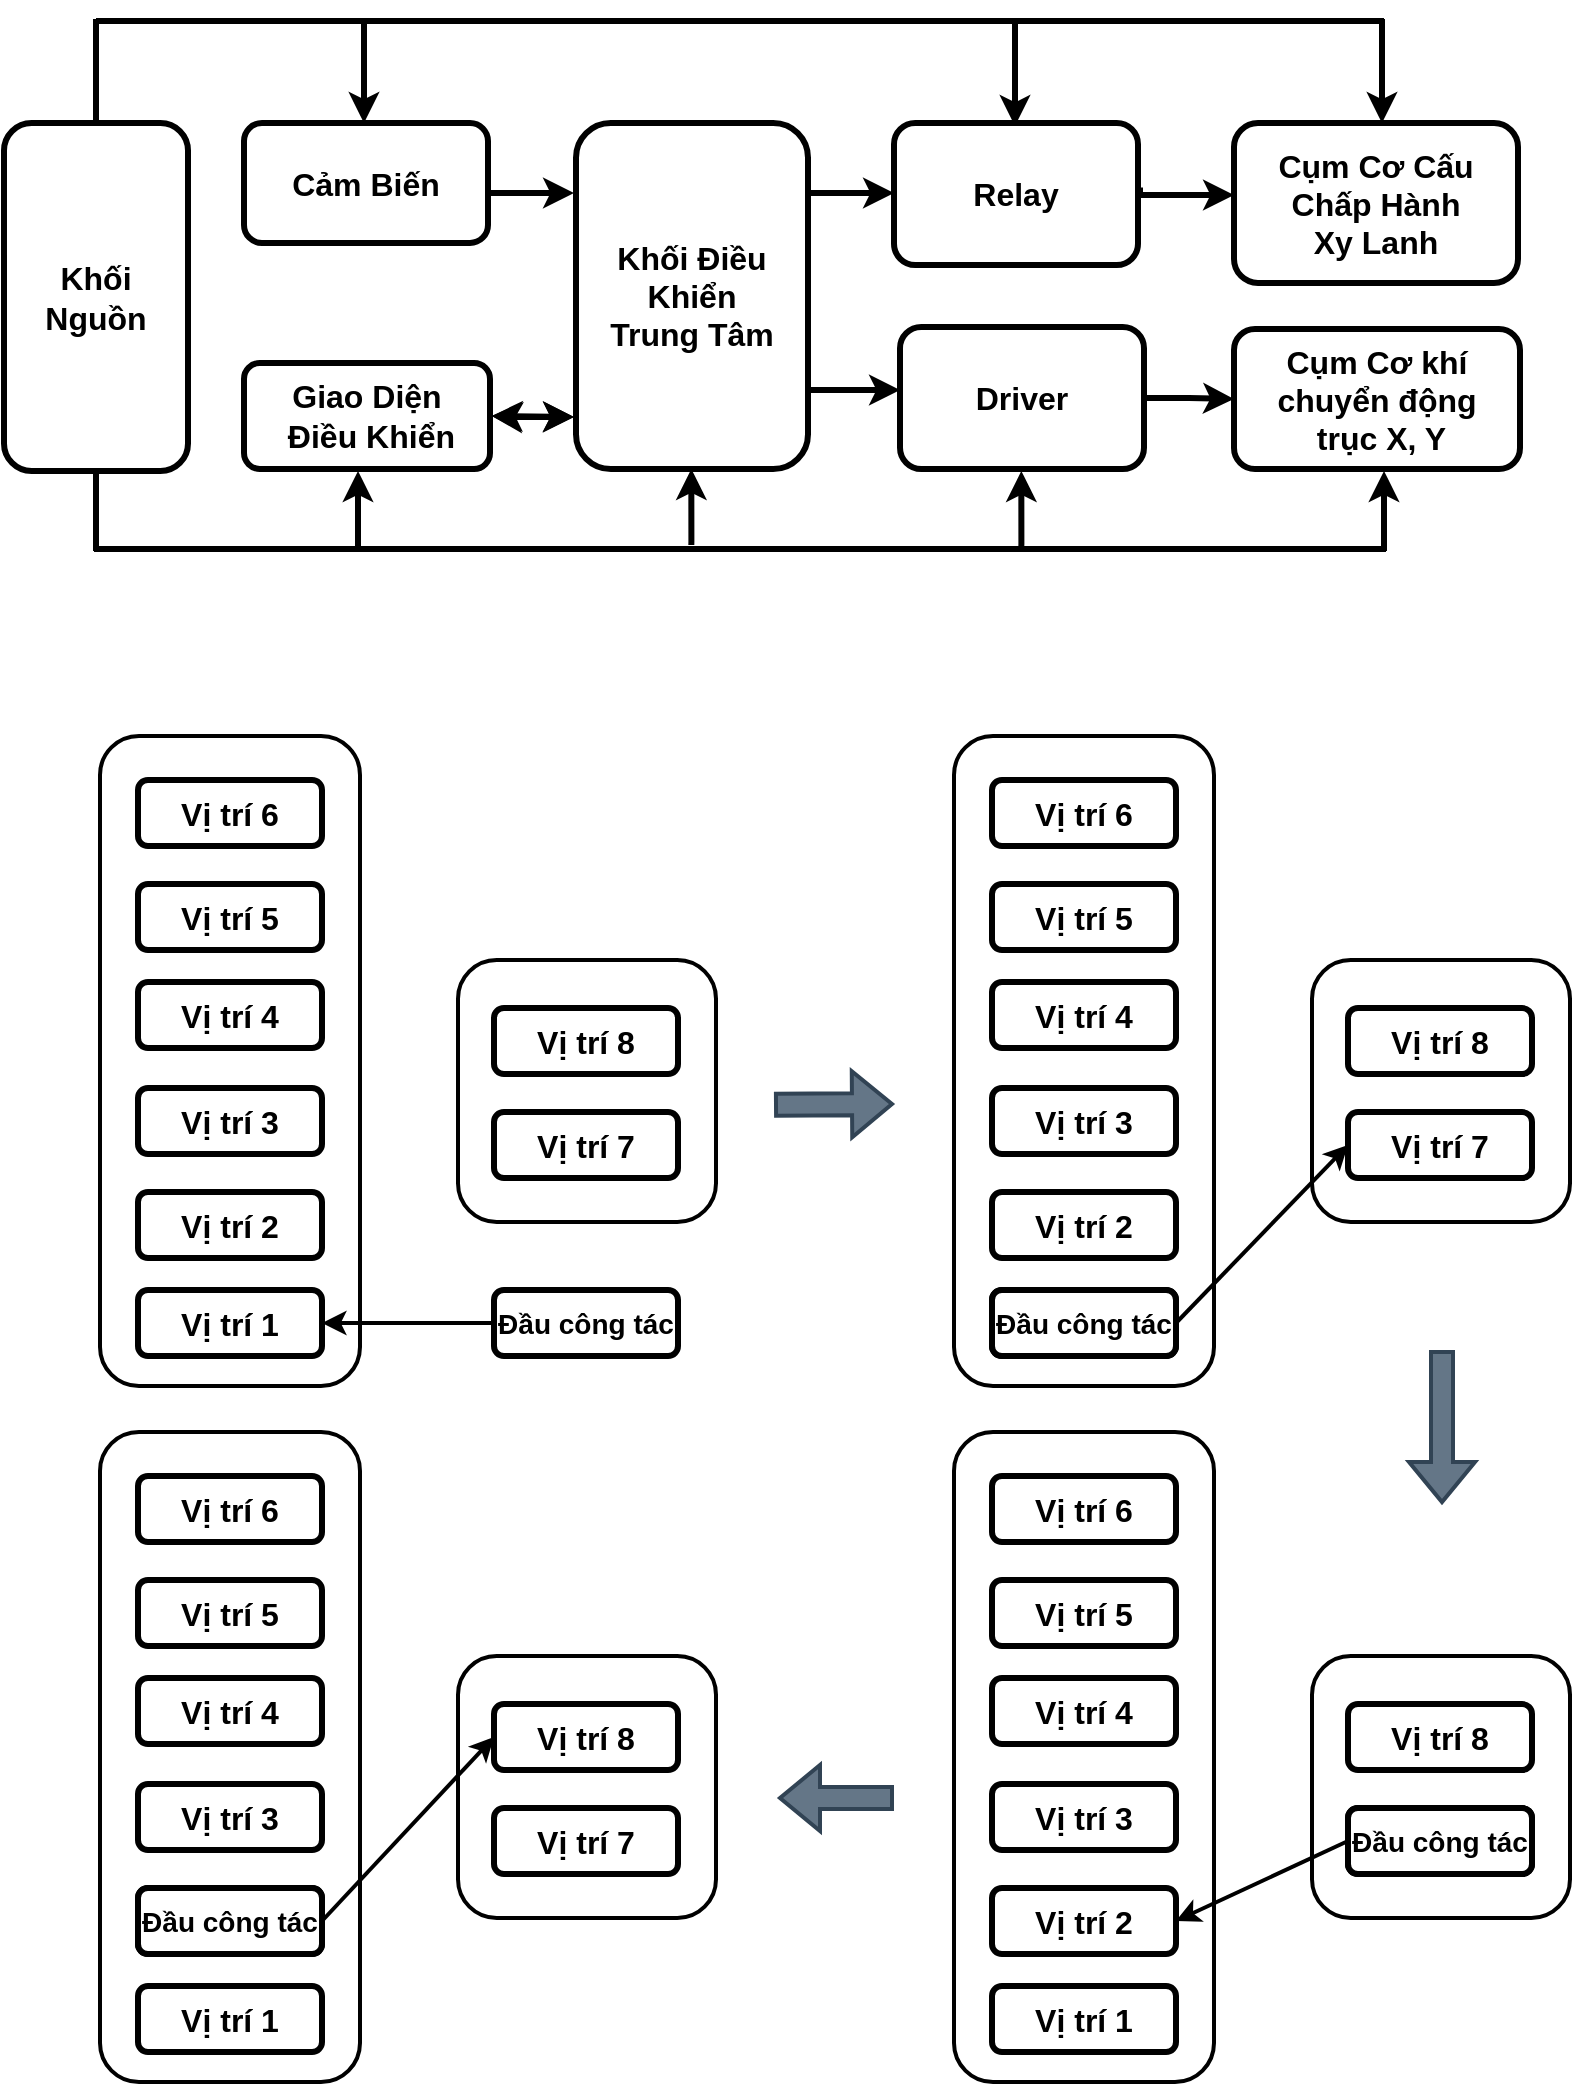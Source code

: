 <mxfile version="20.6.0" type="github">
  <diagram id="LvUn8uLP2CiyufaU91iW" name="Trang-1">
    <mxGraphModel dx="1483" dy="770" grid="0" gridSize="10" guides="1" tooltips="1" connect="1" arrows="1" fold="1" page="1" pageScale="1" pageWidth="827" pageHeight="1169" math="0" shadow="0">
      <root>
        <mxCell id="0" />
        <mxCell id="1" parent="0" />
        <mxCell id="H9bUkgqzeekhFy34bzcW-17" value="" style="rounded=1;whiteSpace=wrap;html=1;strokeWidth=2;" vertex="1" parent="1">
          <mxGeometry x="259" y="500" width="129" height="131" as="geometry" />
        </mxCell>
        <mxCell id="H9bUkgqzeekhFy34bzcW-16" value="" style="rounded=1;whiteSpace=wrap;html=1;strokeWidth=2;" vertex="1" parent="1">
          <mxGeometry x="80" y="388" width="130" height="325" as="geometry" />
        </mxCell>
        <mxCell id="irWE5oR5HXqvwbKhNHfX-1" value="&lt;span style=&quot;font-size: 16px;&quot;&gt;&lt;font style=&quot;font-size: 16px;&quot;&gt;Cảm Biến&lt;/font&gt;&lt;/span&gt;" style="rounded=1;whiteSpace=wrap;html=1;strokeWidth=3;fontStyle=1;fontSize=16;verticalAlign=middle;align=center;fontColor=default;fontFamily=Helvetica;" parent="1" vertex="1">
          <mxGeometry x="152" y="81.5" width="122" height="60" as="geometry" />
        </mxCell>
        <mxCell id="irWE5oR5HXqvwbKhNHfX-2" value="&lt;span style=&quot;font-size: 16px;&quot;&gt;&lt;font style=&quot;font-size: 16px;&quot;&gt;Khối Nguồn&lt;/font&gt;&lt;/span&gt;" style="rounded=1;whiteSpace=wrap;html=1;strokeWidth=3;fontStyle=1;fontSize=16;verticalAlign=middle;align=center;fontColor=default;fontFamily=Helvetica;" parent="1" vertex="1">
          <mxGeometry x="32" y="81.5" width="92" height="174" as="geometry" />
        </mxCell>
        <mxCell id="irWE5oR5HXqvwbKhNHfX-20" value="" style="edgeStyle=orthogonalEdgeStyle;rounded=0;orthogonalLoop=1;jettySize=auto;html=1;fontSize=16;strokeWidth=3;fontStyle=1;verticalAlign=middle;align=center;fontColor=default;fontFamily=Helvetica;" parent="1" edge="1">
          <mxGeometry relative="1" as="geometry">
            <mxPoint x="434" y="116.5" as="sourcePoint" />
            <mxPoint x="477" y="116.5" as="targetPoint" />
            <Array as="points">
              <mxPoint x="443" y="116.5" />
              <mxPoint x="443" y="116.5" />
            </Array>
          </mxGeometry>
        </mxCell>
        <mxCell id="irWE5oR5HXqvwbKhNHfX-3" value="&lt;span style=&quot;font-size: 16px;&quot;&gt;&lt;span style=&quot;font-size: 16px;&quot;&gt;Khối Điều Khiển &lt;br style=&quot;font-size: 16px;&quot;&gt;Trung Tâm&lt;/span&gt;&lt;/span&gt;" style="rounded=1;whiteSpace=wrap;html=1;strokeWidth=3;fontStyle=1;fontSize=16;verticalAlign=middle;align=center;fontColor=default;fontFamily=Helvetica;" parent="1" vertex="1">
          <mxGeometry x="318" y="81.5" width="116" height="173" as="geometry" />
        </mxCell>
        <mxCell id="irWE5oR5HXqvwbKhNHfX-4" value="&lt;span style=&quot;font-size: 16px;&quot;&gt;&lt;span style=&quot;font-size: 16px;&quot;&gt;Giao Diện&lt;br style=&quot;font-size: 16px;&quot;&gt;&amp;nbsp;Điều Khiển&lt;/span&gt;&lt;/span&gt;" style="rounded=1;whiteSpace=wrap;html=1;strokeWidth=3;fontStyle=1;fontSize=16;verticalAlign=middle;align=center;fontColor=default;fontFamily=Helvetica;" parent="1" vertex="1">
          <mxGeometry x="152" y="201.5" width="123" height="53" as="geometry" />
        </mxCell>
        <mxCell id="irWE5oR5HXqvwbKhNHfX-19" value="" style="edgeStyle=orthogonalEdgeStyle;rounded=0;orthogonalLoop=1;jettySize=auto;html=1;fontSize=16;strokeWidth=3;fontStyle=1;verticalAlign=middle;align=center;fontColor=default;fontFamily=Helvetica;" parent="1" source="irWE5oR5HXqvwbKhNHfX-5" target="irWE5oR5HXqvwbKhNHfX-6" edge="1">
          <mxGeometry relative="1" as="geometry" />
        </mxCell>
        <mxCell id="irWE5oR5HXqvwbKhNHfX-5" value="&lt;span style=&quot;font-size: 16px;&quot;&gt;&lt;span style=&quot;font-size: 16px;&quot;&gt;Driver&lt;/span&gt;&lt;/span&gt;" style="rounded=1;whiteSpace=wrap;html=1;strokeWidth=3;fontStyle=1;fontSize=16;verticalAlign=middle;align=center;fontColor=default;fontFamily=Helvetica;" parent="1" vertex="1">
          <mxGeometry x="480" y="183.5" width="122" height="71" as="geometry" />
        </mxCell>
        <mxCell id="irWE5oR5HXqvwbKhNHfX-6" value="&lt;span style=&quot;font-size: 16px;&quot;&gt;&lt;span style=&quot;font-size: 16px;&quot;&gt;Cụm Cơ khí&lt;br style=&quot;font-size: 16px;&quot;&gt;chuyển động&lt;br style=&quot;font-size: 16px;&quot;&gt;&amp;nbsp;trục X, Y&lt;br style=&quot;font-size: 16px;&quot;&gt;&lt;/span&gt;&lt;/span&gt;" style="rounded=1;whiteSpace=wrap;html=1;strokeWidth=3;fontStyle=1;fontSize=16;verticalAlign=middle;align=center;fontColor=default;fontFamily=Helvetica;" parent="1" vertex="1">
          <mxGeometry x="647" y="184.5" width="143" height="70" as="geometry" />
        </mxCell>
        <mxCell id="irWE5oR5HXqvwbKhNHfX-7" value="&lt;span style=&quot;font-size: 16px;&quot;&gt;&lt;span style=&quot;font-size: 16px;&quot;&gt;Cụm Cơ Cấu Chấp Hành &lt;br style=&quot;font-size: 16px;&quot;&gt;Xy Lanh&lt;br style=&quot;font-size: 16px;&quot;&gt;&lt;/span&gt;&lt;/span&gt;" style="rounded=1;whiteSpace=wrap;html=1;strokeWidth=3;fontStyle=1;fontSize=16;verticalAlign=middle;align=center;fontColor=default;fontFamily=Helvetica;" parent="1" vertex="1">
          <mxGeometry x="647" y="81.5" width="142" height="80" as="geometry" />
        </mxCell>
        <mxCell id="irWE5oR5HXqvwbKhNHfX-18" value="" style="edgeStyle=orthogonalEdgeStyle;rounded=0;orthogonalLoop=1;jettySize=auto;html=1;fontSize=16;strokeWidth=3;fontStyle=1;verticalAlign=middle;align=center;fontColor=default;fontFamily=Helvetica;" parent="1" target="irWE5oR5HXqvwbKhNHfX-7" edge="1">
          <mxGeometry relative="1" as="geometry">
            <mxPoint x="600" y="113.8" as="sourcePoint" />
            <Array as="points">
              <mxPoint x="600" y="117.5" />
            </Array>
          </mxGeometry>
        </mxCell>
        <mxCell id="irWE5oR5HXqvwbKhNHfX-21" value="" style="edgeStyle=orthogonalEdgeStyle;rounded=0;orthogonalLoop=1;jettySize=auto;html=1;fontSize=16;strokeWidth=3;fontStyle=1;verticalAlign=middle;align=center;fontColor=default;fontFamily=Helvetica;" parent="1" target="irWE5oR5HXqvwbKhNHfX-5" edge="1">
          <mxGeometry relative="1" as="geometry">
            <mxPoint x="434" y="215" as="sourcePoint" />
            <mxPoint x="478" y="215.5" as="targetPoint" />
            <Array as="points">
              <mxPoint x="462" y="214.5" />
              <mxPoint x="462" y="214.5" />
            </Array>
          </mxGeometry>
        </mxCell>
        <mxCell id="irWE5oR5HXqvwbKhNHfX-23" value="" style="edgeStyle=orthogonalEdgeStyle;rounded=0;orthogonalLoop=1;jettySize=auto;html=1;fontSize=16;strokeWidth=3;fontStyle=1;verticalAlign=middle;align=center;fontColor=default;fontFamily=Helvetica;" parent="1" edge="1">
          <mxGeometry relative="1" as="geometry">
            <mxPoint x="274" y="116.5" as="sourcePoint" />
            <mxPoint x="317" y="116.5" as="targetPoint" />
          </mxGeometry>
        </mxCell>
        <mxCell id="irWE5oR5HXqvwbKhNHfX-26" value="" style="endArrow=classic;startArrow=classic;html=1;rounded=0;fontSize=16;exitX=1.007;exitY=0.5;exitDx=0;exitDy=0;strokeWidth=3;fontStyle=1;verticalAlign=middle;align=center;fontColor=default;fontFamily=Helvetica;exitPerimeter=0;" parent="1" source="irWE5oR5HXqvwbKhNHfX-4" edge="1">
          <mxGeometry width="50" height="50" relative="1" as="geometry">
            <mxPoint x="588" y="278.5" as="sourcePoint" />
            <mxPoint x="317" y="228.5" as="targetPoint" />
          </mxGeometry>
        </mxCell>
        <mxCell id="irWE5oR5HXqvwbKhNHfX-38" value="" style="endArrow=none;html=1;rounded=0;strokeWidth=3;fontSize=16;fontStyle=1;verticalAlign=middle;align=center;fontColor=default;fontFamily=Helvetica;" parent="1" edge="1">
          <mxGeometry width="50" height="50" relative="1" as="geometry">
            <mxPoint x="723" y="294.5" as="sourcePoint" />
            <mxPoint x="372" y="294.5" as="targetPoint" />
          </mxGeometry>
        </mxCell>
        <mxCell id="irWE5oR5HXqvwbKhNHfX-41" value="" style="endArrow=none;html=1;rounded=0;strokeWidth=3;fontSize=16;fontStyle=1;verticalAlign=middle;align=center;fontColor=default;fontFamily=Helvetica;" parent="1" edge="1">
          <mxGeometry width="50" height="50" relative="1" as="geometry">
            <mxPoint x="377" y="294.5" as="sourcePoint" />
            <mxPoint x="77" y="294.5" as="targetPoint" />
          </mxGeometry>
        </mxCell>
        <mxCell id="irWE5oR5HXqvwbKhNHfX-43" value="" style="endArrow=none;html=1;rounded=0;strokeWidth=3;fontSize=16;fontStyle=1;verticalAlign=middle;align=center;fontColor=default;fontFamily=Helvetica;" parent="1" edge="1">
          <mxGeometry width="50" height="50" relative="1" as="geometry">
            <mxPoint x="722" y="30.5" as="sourcePoint" />
            <mxPoint x="78" y="30.5" as="targetPoint" />
          </mxGeometry>
        </mxCell>
        <mxCell id="irWE5oR5HXqvwbKhNHfX-49" value="&lt;span style=&quot;font-size: 16px;&quot;&gt;&lt;span style=&quot;font-size: 16px;&quot;&gt;Relay&lt;/span&gt;&lt;/span&gt;" style="rounded=1;whiteSpace=wrap;html=1;strokeWidth=3;fontStyle=1;fontSize=16;verticalAlign=middle;align=center;fontColor=default;fontFamily=Helvetica;" parent="1" vertex="1">
          <mxGeometry x="477" y="81.5" width="122" height="71" as="geometry" />
        </mxCell>
        <mxCell id="irWE5oR5HXqvwbKhNHfX-63" value="" style="edgeStyle=orthogonalEdgeStyle;rounded=0;orthogonalLoop=1;jettySize=auto;html=1;strokeWidth=3;fontSize=16;fontStyle=1;verticalAlign=middle;align=center;fontColor=default;fontFamily=Helvetica;" parent="1" edge="1">
          <mxGeometry relative="1" as="geometry">
            <mxPoint x="214" y="30.5" as="sourcePoint" />
            <mxPoint x="212" y="81.5" as="targetPoint" />
            <Array as="points">
              <mxPoint x="212" y="30.5" />
            </Array>
          </mxGeometry>
        </mxCell>
        <mxCell id="irWE5oR5HXqvwbKhNHfX-65" value="" style="edgeStyle=orthogonalEdgeStyle;rounded=0;orthogonalLoop=1;jettySize=auto;html=1;strokeWidth=3;fontSize=16;fontStyle=1;verticalAlign=middle;align=center;fontColor=default;fontFamily=Helvetica;" parent="1" edge="1">
          <mxGeometry relative="1" as="geometry">
            <mxPoint x="537.5" y="29" as="sourcePoint" />
            <mxPoint x="537.5" y="83" as="targetPoint" />
          </mxGeometry>
        </mxCell>
        <mxCell id="irWE5oR5HXqvwbKhNHfX-67" value="" style="endArrow=none;html=1;rounded=0;strokeWidth=3;fontSize=16;exitX=0.5;exitY=0;exitDx=0;exitDy=0;fontStyle=1;verticalAlign=middle;align=center;fontColor=default;fontFamily=Helvetica;" parent="1" source="irWE5oR5HXqvwbKhNHfX-2" edge="1">
          <mxGeometry width="50" height="50" relative="1" as="geometry">
            <mxPoint x="392" y="103.5" as="sourcePoint" />
            <mxPoint x="78" y="29.5" as="targetPoint" />
          </mxGeometry>
        </mxCell>
        <mxCell id="irWE5oR5HXqvwbKhNHfX-68" value="" style="endArrow=none;html=1;rounded=0;strokeWidth=3;fontSize=16;fontStyle=1;verticalAlign=middle;align=center;fontColor=default;fontFamily=Helvetica;" parent="1" edge="1">
          <mxGeometry width="50" height="50" relative="1" as="geometry">
            <mxPoint x="78" y="295.5" as="sourcePoint" />
            <mxPoint x="78" y="255.5" as="targetPoint" />
          </mxGeometry>
        </mxCell>
        <mxCell id="irWE5oR5HXqvwbKhNHfX-70" value="" style="edgeStyle=orthogonalEdgeStyle;rounded=0;orthogonalLoop=1;jettySize=auto;html=1;strokeWidth=3;fontSize=16;fontStyle=1;verticalAlign=middle;align=center;fontColor=default;fontFamily=Helvetica;" parent="1" edge="1">
          <mxGeometry relative="1" as="geometry">
            <mxPoint x="721" y="29.5" as="sourcePoint" />
            <mxPoint x="721" y="81.5" as="targetPoint" />
            <Array as="points">
              <mxPoint x="721" y="30.5" />
            </Array>
          </mxGeometry>
        </mxCell>
        <mxCell id="irWE5oR5HXqvwbKhNHfX-71" value="" style="edgeStyle=orthogonalEdgeStyle;rounded=0;orthogonalLoop=1;jettySize=auto;html=1;fontSize=16;strokeWidth=3;fontStyle=1;verticalAlign=middle;align=center;fontColor=default;fontFamily=Helvetica;" parent="1" edge="1">
          <mxGeometry relative="1" as="geometry">
            <mxPoint x="209" y="293.5" as="sourcePoint" />
            <mxPoint x="209" y="255.5" as="targetPoint" />
            <Array as="points">
              <mxPoint x="209" y="291.5" />
              <mxPoint x="209" y="291.5" />
            </Array>
          </mxGeometry>
        </mxCell>
        <mxCell id="irWE5oR5HXqvwbKhNHfX-72" value="" style="edgeStyle=orthogonalEdgeStyle;rounded=0;orthogonalLoop=1;jettySize=auto;html=1;fontSize=16;strokeWidth=3;fontStyle=1;verticalAlign=middle;align=center;fontColor=default;fontFamily=Helvetica;" parent="1" edge="1">
          <mxGeometry relative="1" as="geometry">
            <mxPoint x="375.66" y="292.5" as="sourcePoint" />
            <mxPoint x="375.66" y="254.5" as="targetPoint" />
            <Array as="points">
              <mxPoint x="375.66" y="290.5" />
              <mxPoint x="375.66" y="290.5" />
            </Array>
          </mxGeometry>
        </mxCell>
        <mxCell id="irWE5oR5HXqvwbKhNHfX-73" value="" style="edgeStyle=orthogonalEdgeStyle;rounded=0;orthogonalLoop=1;jettySize=auto;html=1;fontSize=16;strokeWidth=3;fontStyle=1;verticalAlign=middle;align=center;fontColor=default;fontFamily=Helvetica;" parent="1" edge="1">
          <mxGeometry relative="1" as="geometry">
            <mxPoint x="540.66" y="293.5" as="sourcePoint" />
            <mxPoint x="540.66" y="255.5" as="targetPoint" />
            <Array as="points">
              <mxPoint x="540.66" y="291.5" />
              <mxPoint x="540.66" y="291.5" />
            </Array>
          </mxGeometry>
        </mxCell>
        <mxCell id="irWE5oR5HXqvwbKhNHfX-74" value="" style="edgeStyle=orthogonalEdgeStyle;rounded=0;orthogonalLoop=1;jettySize=auto;html=1;fontSize=16;strokeWidth=3;fontStyle=1;verticalAlign=middle;align=center;fontColor=default;fontFamily=Helvetica;" parent="1" edge="1">
          <mxGeometry relative="1" as="geometry">
            <mxPoint x="722" y="295.5" as="sourcePoint" />
            <mxPoint x="722" y="255.5" as="targetPoint" />
            <Array as="points">
              <mxPoint x="722" y="291.5" />
              <mxPoint x="722" y="291.5" />
            </Array>
          </mxGeometry>
        </mxCell>
        <mxCell id="irWE5oR5HXqvwbKhNHfX-75" value="" style="endArrow=classic;startArrow=classic;html=1;rounded=0;fontSize=16;exitX=1.007;exitY=0.5;exitDx=0;exitDy=0;strokeWidth=3;fontStyle=1;verticalAlign=middle;align=center;fontColor=default;fontFamily=Helvetica;exitPerimeter=0;" parent="1" source="irWE5oR5HXqvwbKhNHfX-4" edge="1">
          <mxGeometry width="50" height="50" relative="1" as="geometry">
            <mxPoint x="275.861" y="228.0" as="sourcePoint" />
            <mxPoint x="317" y="228.5" as="targetPoint" />
            <Array as="points">
              <mxPoint x="285" y="228.5" />
            </Array>
          </mxGeometry>
        </mxCell>
        <mxCell id="H9bUkgqzeekhFy34bzcW-1" value="Vị trí 1" style="rounded=1;whiteSpace=wrap;html=1;strokeWidth=3;fontStyle=1;fontSize=16;verticalAlign=middle;align=center;fontFamily=Helvetica;" vertex="1" parent="1">
          <mxGeometry x="99" y="665" width="92" height="33" as="geometry" />
        </mxCell>
        <mxCell id="H9bUkgqzeekhFy34bzcW-6" value="Vị trí 2" style="rounded=1;whiteSpace=wrap;html=1;strokeWidth=3;fontStyle=1;fontSize=16;verticalAlign=middle;align=center;fontFamily=Helvetica;" vertex="1" parent="1">
          <mxGeometry x="99" y="616" width="92" height="33" as="geometry" />
        </mxCell>
        <mxCell id="H9bUkgqzeekhFy34bzcW-7" value="Vị trí 3" style="rounded=1;whiteSpace=wrap;html=1;strokeWidth=3;fontStyle=1;fontSize=16;verticalAlign=middle;align=center;fontFamily=Helvetica;" vertex="1" parent="1">
          <mxGeometry x="99" y="564" width="92" height="33" as="geometry" />
        </mxCell>
        <mxCell id="H9bUkgqzeekhFy34bzcW-8" value="Vị trí 4" style="rounded=1;whiteSpace=wrap;html=1;strokeWidth=3;fontStyle=1;fontSize=16;verticalAlign=middle;align=center;fontFamily=Helvetica;" vertex="1" parent="1">
          <mxGeometry x="99" y="511" width="92" height="33" as="geometry" />
        </mxCell>
        <mxCell id="H9bUkgqzeekhFy34bzcW-9" value="Vị trí 5" style="rounded=1;whiteSpace=wrap;html=1;strokeWidth=3;fontStyle=1;fontSize=16;verticalAlign=middle;align=center;fontFamily=Helvetica;" vertex="1" parent="1">
          <mxGeometry x="99" y="462" width="92" height="33" as="geometry" />
        </mxCell>
        <mxCell id="H9bUkgqzeekhFy34bzcW-10" value="Vị trí 6" style="rounded=1;whiteSpace=wrap;html=1;strokeWidth=3;fontStyle=1;fontSize=16;verticalAlign=middle;align=center;fontFamily=Helvetica;" vertex="1" parent="1">
          <mxGeometry x="99" y="410" width="92" height="33" as="geometry" />
        </mxCell>
        <mxCell id="H9bUkgqzeekhFy34bzcW-11" value="Vị trí 7" style="rounded=1;whiteSpace=wrap;html=1;strokeWidth=3;fontStyle=1;fontSize=16;verticalAlign=middle;align=center;fontFamily=Helvetica;" vertex="1" parent="1">
          <mxGeometry x="277" y="576" width="92" height="33" as="geometry" />
        </mxCell>
        <mxCell id="H9bUkgqzeekhFy34bzcW-12" value="Vị trí 8" style="rounded=1;whiteSpace=wrap;html=1;strokeWidth=3;fontStyle=1;fontSize=16;verticalAlign=middle;align=center;fontFamily=Helvetica;" vertex="1" parent="1">
          <mxGeometry x="277" y="524" width="92" height="33" as="geometry" />
        </mxCell>
        <mxCell id="H9bUkgqzeekhFy34bzcW-24" value="&lt;font style=&quot;font-size: 14px;&quot;&gt;Đầu công tác&lt;/font&gt;" style="rounded=1;whiteSpace=wrap;html=1;strokeWidth=3;fontStyle=1;fontSize=16;verticalAlign=top;align=center;fontFamily=Helvetica;horizontal=1;" vertex="1" parent="1">
          <mxGeometry x="277" y="665" width="92" height="33" as="geometry" />
        </mxCell>
        <mxCell id="H9bUkgqzeekhFy34bzcW-28" value="" style="endArrow=classic;html=1;rounded=0;strokeWidth=2;fontSize=13;exitX=0;exitY=0.5;exitDx=0;exitDy=0;entryX=1;entryY=0.5;entryDx=0;entryDy=0;" edge="1" parent="1" source="H9bUkgqzeekhFy34bzcW-24" target="H9bUkgqzeekhFy34bzcW-1">
          <mxGeometry width="50" height="50" relative="1" as="geometry">
            <mxPoint x="336" y="605" as="sourcePoint" />
            <mxPoint x="386" y="555" as="targetPoint" />
          </mxGeometry>
        </mxCell>
        <mxCell id="H9bUkgqzeekhFy34bzcW-29" value="" style="rounded=1;whiteSpace=wrap;html=1;strokeWidth=2;" vertex="1" parent="1">
          <mxGeometry x="686" y="500" width="129" height="131" as="geometry" />
        </mxCell>
        <mxCell id="H9bUkgqzeekhFy34bzcW-30" value="" style="rounded=1;whiteSpace=wrap;html=1;strokeWidth=2;" vertex="1" parent="1">
          <mxGeometry x="507" y="388" width="130" height="325" as="geometry" />
        </mxCell>
        <mxCell id="H9bUkgqzeekhFy34bzcW-31" value="Vị trí 1" style="rounded=1;whiteSpace=wrap;html=1;strokeWidth=3;fontStyle=1;fontSize=16;verticalAlign=middle;align=center;fontFamily=Helvetica;" vertex="1" parent="1">
          <mxGeometry x="526" y="665" width="92" height="33" as="geometry" />
        </mxCell>
        <mxCell id="H9bUkgqzeekhFy34bzcW-32" value="Vị trí 2" style="rounded=1;whiteSpace=wrap;html=1;strokeWidth=3;fontStyle=1;fontSize=16;verticalAlign=middle;align=center;fontFamily=Helvetica;" vertex="1" parent="1">
          <mxGeometry x="526" y="616" width="92" height="33" as="geometry" />
        </mxCell>
        <mxCell id="H9bUkgqzeekhFy34bzcW-33" value="Vị trí 3" style="rounded=1;whiteSpace=wrap;html=1;strokeWidth=3;fontStyle=1;fontSize=16;verticalAlign=middle;align=center;fontFamily=Helvetica;" vertex="1" parent="1">
          <mxGeometry x="526" y="564" width="92" height="33" as="geometry" />
        </mxCell>
        <mxCell id="H9bUkgqzeekhFy34bzcW-34" value="Vị trí 4" style="rounded=1;whiteSpace=wrap;html=1;strokeWidth=3;fontStyle=1;fontSize=16;verticalAlign=middle;align=center;fontFamily=Helvetica;" vertex="1" parent="1">
          <mxGeometry x="526" y="511" width="92" height="33" as="geometry" />
        </mxCell>
        <mxCell id="H9bUkgqzeekhFy34bzcW-35" value="Vị trí 5" style="rounded=1;whiteSpace=wrap;html=1;strokeWidth=3;fontStyle=1;fontSize=16;verticalAlign=middle;align=center;fontFamily=Helvetica;" vertex="1" parent="1">
          <mxGeometry x="526" y="462" width="92" height="33" as="geometry" />
        </mxCell>
        <mxCell id="H9bUkgqzeekhFy34bzcW-36" value="Vị trí 6" style="rounded=1;whiteSpace=wrap;html=1;strokeWidth=3;fontStyle=1;fontSize=16;verticalAlign=middle;align=center;fontFamily=Helvetica;" vertex="1" parent="1">
          <mxGeometry x="526" y="410" width="92" height="33" as="geometry" />
        </mxCell>
        <mxCell id="H9bUkgqzeekhFy34bzcW-37" value="Vị trí 7" style="rounded=1;whiteSpace=wrap;html=1;strokeWidth=3;fontStyle=1;fontSize=16;verticalAlign=middle;align=center;fontFamily=Helvetica;" vertex="1" parent="1">
          <mxGeometry x="704" y="576" width="92" height="33" as="geometry" />
        </mxCell>
        <mxCell id="H9bUkgqzeekhFy34bzcW-38" value="Vị trí 8" style="rounded=1;whiteSpace=wrap;html=1;strokeWidth=3;fontStyle=1;fontSize=16;verticalAlign=middle;align=center;fontFamily=Helvetica;" vertex="1" parent="1">
          <mxGeometry x="704" y="524" width="92" height="33" as="geometry" />
        </mxCell>
        <mxCell id="H9bUkgqzeekhFy34bzcW-39" value="&lt;font style=&quot;font-size: 14px;&quot;&gt;Đầu công tác&lt;/font&gt;" style="rounded=1;whiteSpace=wrap;html=1;strokeWidth=3;fontStyle=1;fontSize=16;verticalAlign=top;align=center;fontFamily=Helvetica;horizontal=1;" vertex="1" parent="1">
          <mxGeometry x="526" y="665" width="92" height="33" as="geometry" />
        </mxCell>
        <mxCell id="H9bUkgqzeekhFy34bzcW-40" value="" style="endArrow=classic;html=1;rounded=0;strokeWidth=2;fontSize=13;exitX=1;exitY=0.5;exitDx=0;exitDy=0;entryX=0;entryY=0.5;entryDx=0;entryDy=0;" edge="1" parent="1" source="H9bUkgqzeekhFy34bzcW-39" target="H9bUkgqzeekhFy34bzcW-37">
          <mxGeometry width="50" height="50" relative="1" as="geometry">
            <mxPoint x="763" y="605" as="sourcePoint" />
            <mxPoint x="813" y="555" as="targetPoint" />
          </mxGeometry>
        </mxCell>
        <mxCell id="H9bUkgqzeekhFy34bzcW-41" value="" style="rounded=1;whiteSpace=wrap;html=1;strokeWidth=2;" vertex="1" parent="1">
          <mxGeometry x="259" y="848" width="129" height="131" as="geometry" />
        </mxCell>
        <mxCell id="H9bUkgqzeekhFy34bzcW-42" value="" style="rounded=1;whiteSpace=wrap;html=1;strokeWidth=2;" vertex="1" parent="1">
          <mxGeometry x="80" y="736" width="130" height="325" as="geometry" />
        </mxCell>
        <mxCell id="H9bUkgqzeekhFy34bzcW-43" value="Vị trí 1" style="rounded=1;whiteSpace=wrap;html=1;strokeWidth=3;fontStyle=1;fontSize=16;verticalAlign=middle;align=center;fontFamily=Helvetica;" vertex="1" parent="1">
          <mxGeometry x="99" y="1013" width="92" height="33" as="geometry" />
        </mxCell>
        <mxCell id="H9bUkgqzeekhFy34bzcW-44" value="Vị trí 2" style="rounded=1;whiteSpace=wrap;html=1;strokeWidth=3;fontStyle=1;fontSize=16;verticalAlign=middle;align=center;fontFamily=Helvetica;" vertex="1" parent="1">
          <mxGeometry x="99" y="964" width="92" height="33" as="geometry" />
        </mxCell>
        <mxCell id="H9bUkgqzeekhFy34bzcW-45" value="Vị trí 3" style="rounded=1;whiteSpace=wrap;html=1;strokeWidth=3;fontStyle=1;fontSize=16;verticalAlign=middle;align=center;fontFamily=Helvetica;" vertex="1" parent="1">
          <mxGeometry x="99" y="912" width="92" height="33" as="geometry" />
        </mxCell>
        <mxCell id="H9bUkgqzeekhFy34bzcW-46" value="Vị trí 4" style="rounded=1;whiteSpace=wrap;html=1;strokeWidth=3;fontStyle=1;fontSize=16;verticalAlign=middle;align=center;fontFamily=Helvetica;" vertex="1" parent="1">
          <mxGeometry x="99" y="859" width="92" height="33" as="geometry" />
        </mxCell>
        <mxCell id="H9bUkgqzeekhFy34bzcW-47" value="Vị trí 5" style="rounded=1;whiteSpace=wrap;html=1;strokeWidth=3;fontStyle=1;fontSize=16;verticalAlign=middle;align=center;fontFamily=Helvetica;" vertex="1" parent="1">
          <mxGeometry x="99" y="810" width="92" height="33" as="geometry" />
        </mxCell>
        <mxCell id="H9bUkgqzeekhFy34bzcW-48" value="Vị trí 6" style="rounded=1;whiteSpace=wrap;html=1;strokeWidth=3;fontStyle=1;fontSize=16;verticalAlign=middle;align=center;fontFamily=Helvetica;" vertex="1" parent="1">
          <mxGeometry x="99" y="758" width="92" height="33" as="geometry" />
        </mxCell>
        <mxCell id="H9bUkgqzeekhFy34bzcW-49" value="Vị trí 7" style="rounded=1;whiteSpace=wrap;html=1;strokeWidth=3;fontStyle=1;fontSize=16;verticalAlign=middle;align=center;fontFamily=Helvetica;" vertex="1" parent="1">
          <mxGeometry x="277" y="924" width="92" height="33" as="geometry" />
        </mxCell>
        <mxCell id="H9bUkgqzeekhFy34bzcW-50" value="Vị trí 8" style="rounded=1;whiteSpace=wrap;html=1;strokeWidth=3;fontStyle=1;fontSize=16;verticalAlign=middle;align=center;fontFamily=Helvetica;" vertex="1" parent="1">
          <mxGeometry x="277" y="872" width="92" height="33" as="geometry" />
        </mxCell>
        <mxCell id="H9bUkgqzeekhFy34bzcW-51" value="&lt;font style=&quot;font-size: 14px;&quot;&gt;Đầu công tác&lt;/font&gt;" style="rounded=1;whiteSpace=wrap;html=1;strokeWidth=3;fontStyle=1;fontSize=16;verticalAlign=top;align=center;fontFamily=Helvetica;horizontal=1;" vertex="1" parent="1">
          <mxGeometry x="99" y="964" width="92" height="33" as="geometry" />
        </mxCell>
        <mxCell id="H9bUkgqzeekhFy34bzcW-53" value="" style="rounded=1;whiteSpace=wrap;html=1;strokeWidth=2;" vertex="1" parent="1">
          <mxGeometry x="686" y="848" width="129" height="131" as="geometry" />
        </mxCell>
        <mxCell id="H9bUkgqzeekhFy34bzcW-54" value="" style="rounded=1;whiteSpace=wrap;html=1;strokeWidth=2;" vertex="1" parent="1">
          <mxGeometry x="507" y="736" width="130" height="325" as="geometry" />
        </mxCell>
        <mxCell id="H9bUkgqzeekhFy34bzcW-55" value="Vị trí 1" style="rounded=1;whiteSpace=wrap;html=1;strokeWidth=3;fontStyle=1;fontSize=16;verticalAlign=middle;align=center;fontFamily=Helvetica;" vertex="1" parent="1">
          <mxGeometry x="526" y="1013" width="92" height="33" as="geometry" />
        </mxCell>
        <mxCell id="H9bUkgqzeekhFy34bzcW-56" value="Vị trí 2" style="rounded=1;whiteSpace=wrap;html=1;strokeWidth=3;fontStyle=1;fontSize=16;verticalAlign=middle;align=center;fontFamily=Helvetica;" vertex="1" parent="1">
          <mxGeometry x="526" y="964" width="92" height="33" as="geometry" />
        </mxCell>
        <mxCell id="H9bUkgqzeekhFy34bzcW-57" value="Vị trí 3" style="rounded=1;whiteSpace=wrap;html=1;strokeWidth=3;fontStyle=1;fontSize=16;verticalAlign=middle;align=center;fontFamily=Helvetica;" vertex="1" parent="1">
          <mxGeometry x="526" y="912" width="92" height="33" as="geometry" />
        </mxCell>
        <mxCell id="H9bUkgqzeekhFy34bzcW-58" value="Vị trí 4" style="rounded=1;whiteSpace=wrap;html=1;strokeWidth=3;fontStyle=1;fontSize=16;verticalAlign=middle;align=center;fontFamily=Helvetica;" vertex="1" parent="1">
          <mxGeometry x="526" y="859" width="92" height="33" as="geometry" />
        </mxCell>
        <mxCell id="H9bUkgqzeekhFy34bzcW-59" value="Vị trí 5" style="rounded=1;whiteSpace=wrap;html=1;strokeWidth=3;fontStyle=1;fontSize=16;verticalAlign=middle;align=center;fontFamily=Helvetica;" vertex="1" parent="1">
          <mxGeometry x="526" y="810" width="92" height="33" as="geometry" />
        </mxCell>
        <mxCell id="H9bUkgqzeekhFy34bzcW-60" value="Vị trí 6" style="rounded=1;whiteSpace=wrap;html=1;strokeWidth=3;fontStyle=1;fontSize=16;verticalAlign=middle;align=center;fontFamily=Helvetica;" vertex="1" parent="1">
          <mxGeometry x="526" y="758" width="92" height="33" as="geometry" />
        </mxCell>
        <mxCell id="H9bUkgqzeekhFy34bzcW-61" value="Vị trí 7" style="rounded=1;whiteSpace=wrap;html=1;strokeWidth=3;fontStyle=1;fontSize=16;verticalAlign=middle;align=center;fontFamily=Helvetica;" vertex="1" parent="1">
          <mxGeometry x="704" y="924" width="92" height="33" as="geometry" />
        </mxCell>
        <mxCell id="H9bUkgqzeekhFy34bzcW-62" value="Vị trí 8" style="rounded=1;whiteSpace=wrap;html=1;strokeWidth=3;fontStyle=1;fontSize=16;verticalAlign=middle;align=center;fontFamily=Helvetica;" vertex="1" parent="1">
          <mxGeometry x="704" y="872" width="92" height="33" as="geometry" />
        </mxCell>
        <mxCell id="H9bUkgqzeekhFy34bzcW-63" value="&lt;font style=&quot;font-size: 14px;&quot;&gt;Đầu công tác&lt;/font&gt;" style="rounded=1;whiteSpace=wrap;html=1;strokeWidth=3;fontStyle=1;fontSize=16;verticalAlign=top;align=center;fontFamily=Helvetica;horizontal=1;" vertex="1" parent="1">
          <mxGeometry x="704" y="924" width="92" height="33" as="geometry" />
        </mxCell>
        <mxCell id="H9bUkgqzeekhFy34bzcW-64" value="" style="endArrow=classic;html=1;rounded=0;strokeWidth=2;fontSize=13;exitX=0;exitY=0.5;exitDx=0;exitDy=0;entryX=1;entryY=0.5;entryDx=0;entryDy=0;" edge="1" parent="1" source="H9bUkgqzeekhFy34bzcW-63" target="H9bUkgqzeekhFy34bzcW-56">
          <mxGeometry width="50" height="50" relative="1" as="geometry">
            <mxPoint x="763" y="953" as="sourcePoint" />
            <mxPoint x="813" y="903" as="targetPoint" />
          </mxGeometry>
        </mxCell>
        <mxCell id="H9bUkgqzeekhFy34bzcW-65" value="" style="shape=flexArrow;endArrow=classic;html=1;rounded=0;strokeWidth=2;fontSize=13;fillColor=#647687;strokeColor=#314354;" edge="1" parent="1">
          <mxGeometry width="50" height="50" relative="1" as="geometry">
            <mxPoint x="417" y="572.43" as="sourcePoint" />
            <mxPoint x="477" y="572" as="targetPoint" />
          </mxGeometry>
        </mxCell>
        <mxCell id="H9bUkgqzeekhFy34bzcW-66" value="" style="shape=flexArrow;endArrow=classic;html=1;rounded=0;strokeWidth=2;fontSize=13;fillColor=#647687;strokeColor=#314354;" edge="1" parent="1">
          <mxGeometry width="50" height="50" relative="1" as="geometry">
            <mxPoint x="751" y="695" as="sourcePoint" />
            <mxPoint x="751" y="772" as="targetPoint" />
          </mxGeometry>
        </mxCell>
        <mxCell id="H9bUkgqzeekhFy34bzcW-67" value="" style="shape=flexArrow;endArrow=classic;html=1;rounded=0;strokeWidth=2;fontSize=13;fillColor=#647687;strokeColor=#314354;" edge="1" parent="1">
          <mxGeometry width="50" height="50" relative="1" as="geometry">
            <mxPoint x="477" y="919" as="sourcePoint" />
            <mxPoint x="419" y="919" as="targetPoint" />
          </mxGeometry>
        </mxCell>
        <mxCell id="H9bUkgqzeekhFy34bzcW-68" value="" style="endArrow=classic;html=1;rounded=0;strokeWidth=2;fontSize=13;exitX=1;exitY=0.5;exitDx=0;exitDy=0;entryX=0;entryY=0.5;entryDx=0;entryDy=0;" edge="1" parent="1" source="H9bUkgqzeekhFy34bzcW-51" target="H9bUkgqzeekhFy34bzcW-50">
          <mxGeometry width="50" height="50" relative="1" as="geometry">
            <mxPoint x="201" y="691.5" as="sourcePoint" />
            <mxPoint x="287" y="602.5" as="targetPoint" />
          </mxGeometry>
        </mxCell>
      </root>
    </mxGraphModel>
  </diagram>
</mxfile>
